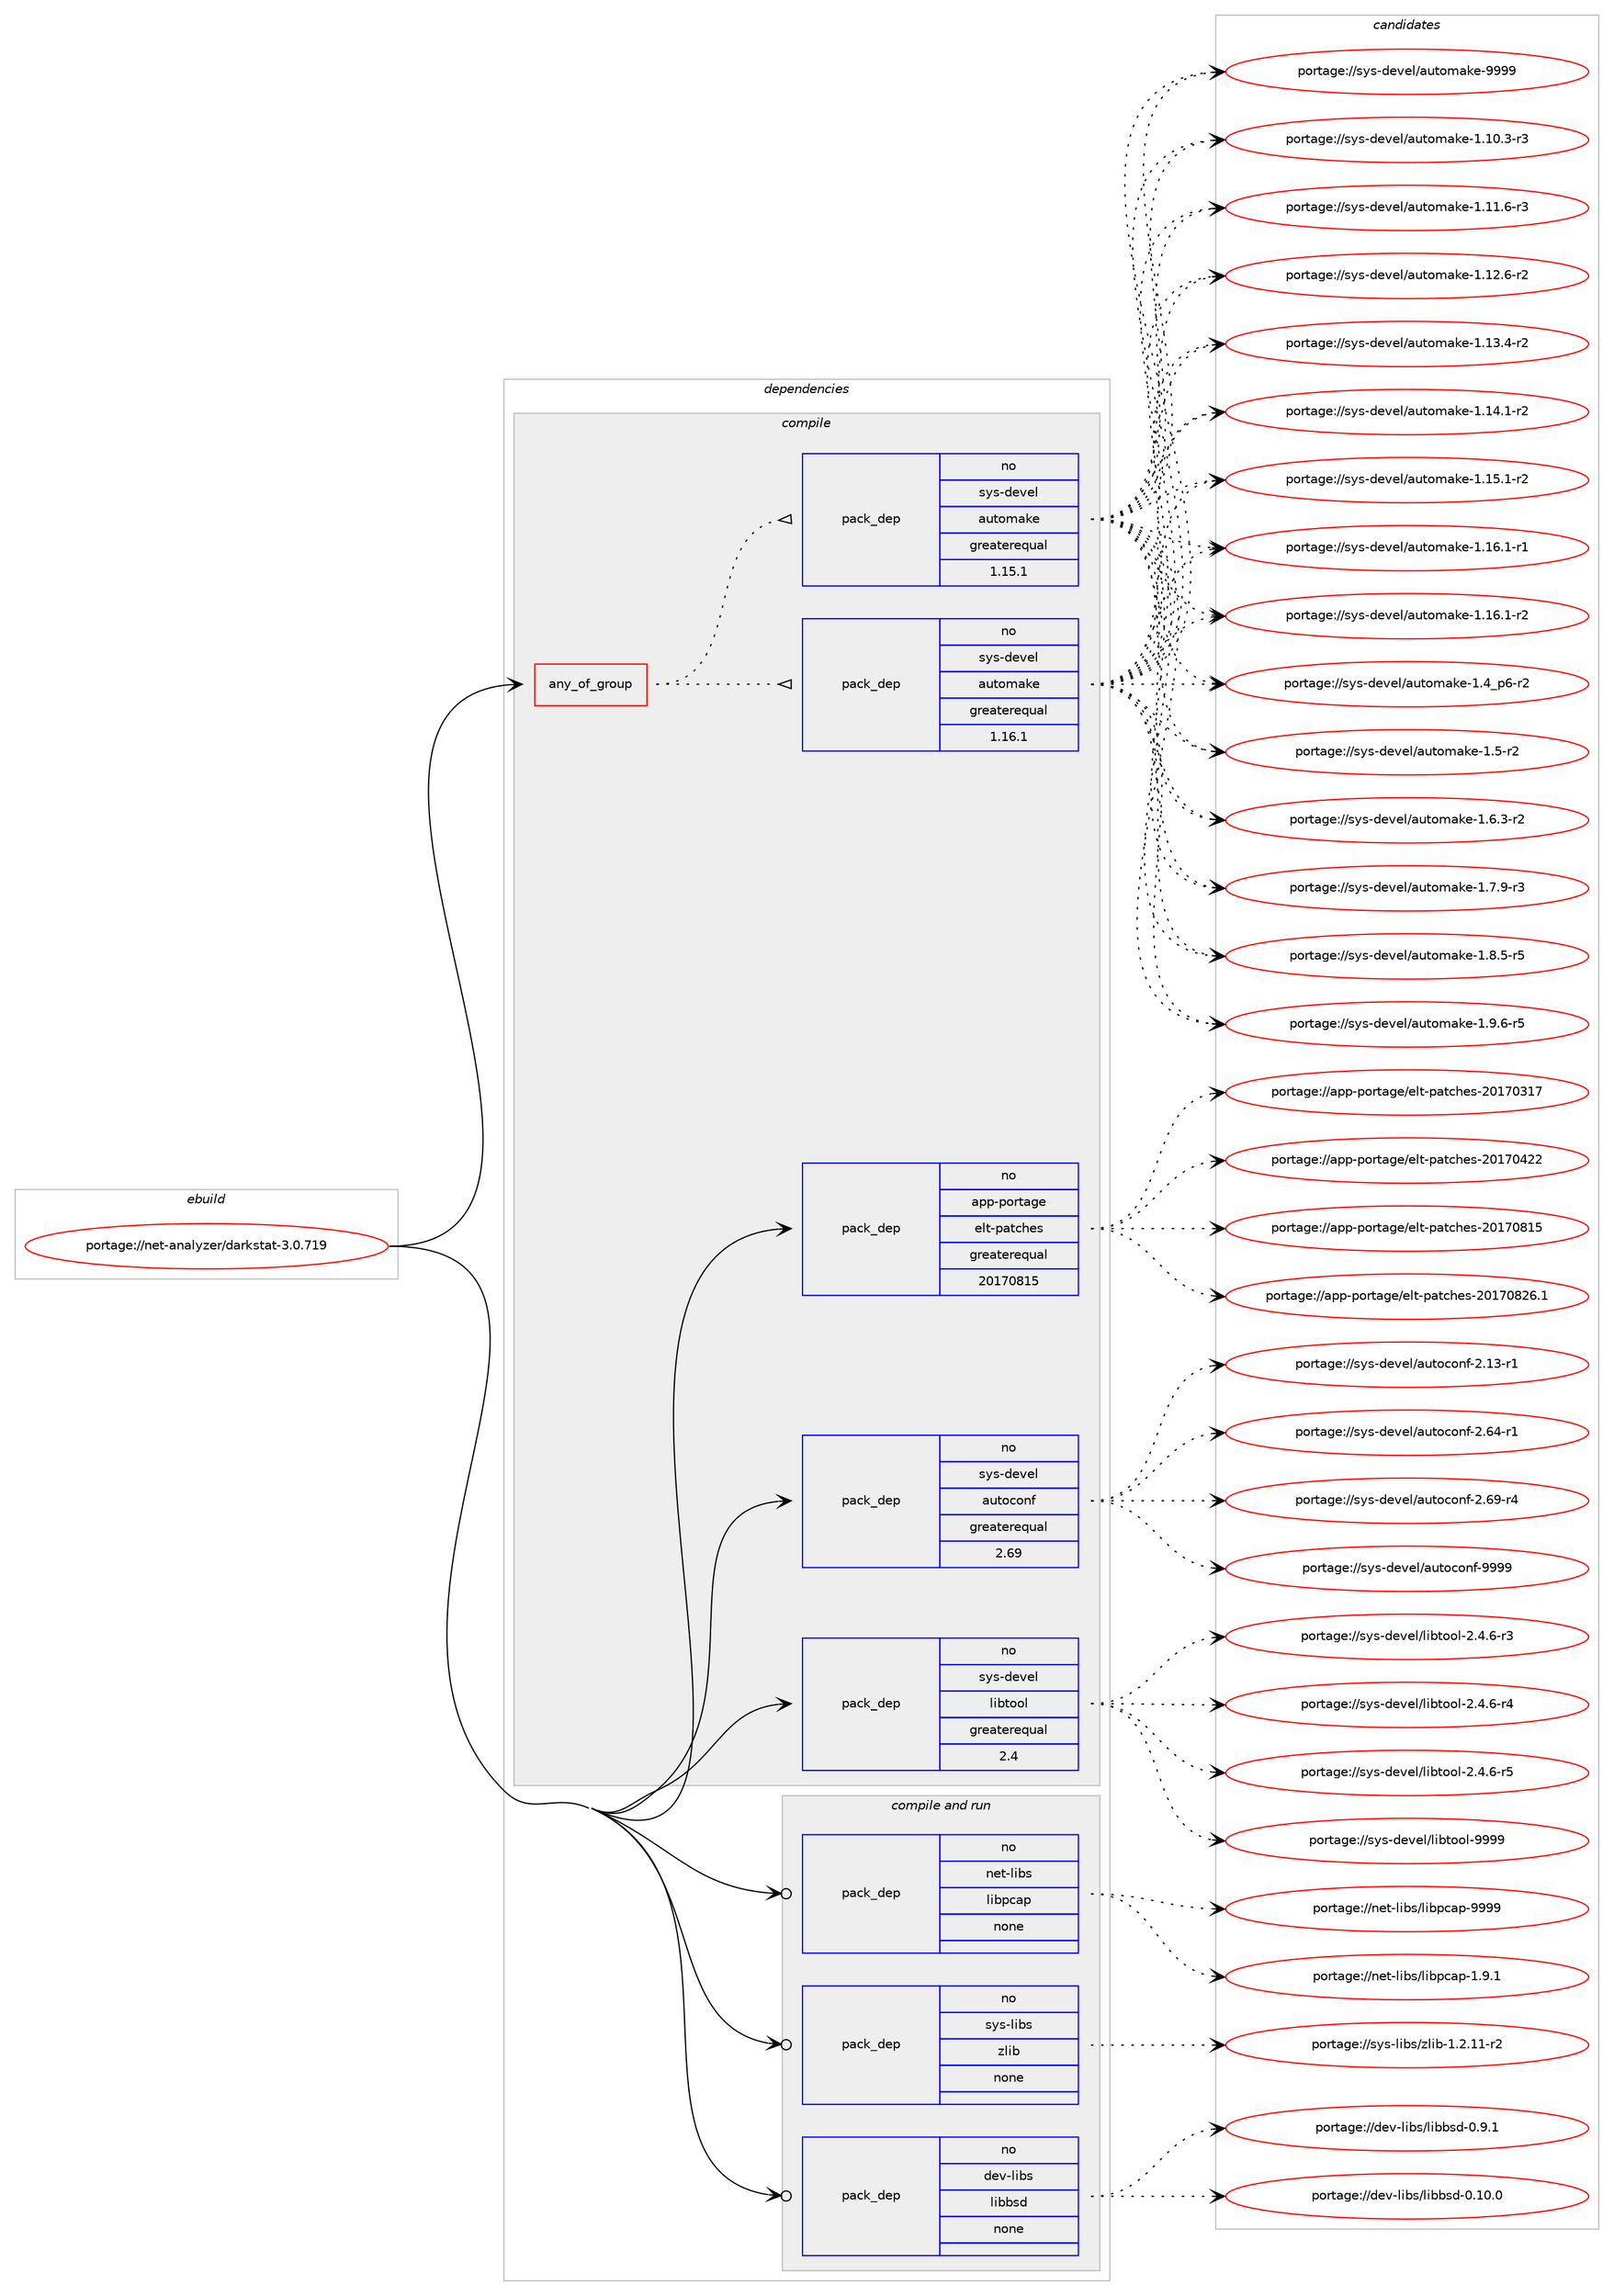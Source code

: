 digraph prolog {

# *************
# Graph options
# *************

newrank=true;
concentrate=true;
compound=true;
graph [rankdir=LR,fontname=Helvetica,fontsize=10,ranksep=1.5];#, ranksep=2.5, nodesep=0.2];
edge  [arrowhead=vee];
node  [fontname=Helvetica,fontsize=10];

# **********
# The ebuild
# **********

subgraph cluster_leftcol {
color=gray;
rank=same;
label=<<i>ebuild</i>>;
id [label="portage://net-analyzer/darkstat-3.0.719", color=red, width=4, href="../net-analyzer/darkstat-3.0.719.svg"];
}

# ****************
# The dependencies
# ****************

subgraph cluster_midcol {
color=gray;
label=<<i>dependencies</i>>;
subgraph cluster_compile {
fillcolor="#eeeeee";
style=filled;
label=<<i>compile</i>>;
subgraph any5500 {
dependency344787 [label=<<TABLE BORDER="0" CELLBORDER="1" CELLSPACING="0" CELLPADDING="4"><TR><TD CELLPADDING="10">any_of_group</TD></TR></TABLE>>, shape=none, color=red];subgraph pack253151 {
dependency344788 [label=<<TABLE BORDER="0" CELLBORDER="1" CELLSPACING="0" CELLPADDING="4" WIDTH="220"><TR><TD ROWSPAN="6" CELLPADDING="30">pack_dep</TD></TR><TR><TD WIDTH="110">no</TD></TR><TR><TD>sys-devel</TD></TR><TR><TD>automake</TD></TR><TR><TD>greaterequal</TD></TR><TR><TD>1.16.1</TD></TR></TABLE>>, shape=none, color=blue];
}
dependency344787:e -> dependency344788:w [weight=20,style="dotted",arrowhead="oinv"];
subgraph pack253152 {
dependency344789 [label=<<TABLE BORDER="0" CELLBORDER="1" CELLSPACING="0" CELLPADDING="4" WIDTH="220"><TR><TD ROWSPAN="6" CELLPADDING="30">pack_dep</TD></TR><TR><TD WIDTH="110">no</TD></TR><TR><TD>sys-devel</TD></TR><TR><TD>automake</TD></TR><TR><TD>greaterequal</TD></TR><TR><TD>1.15.1</TD></TR></TABLE>>, shape=none, color=blue];
}
dependency344787:e -> dependency344789:w [weight=20,style="dotted",arrowhead="oinv"];
}
id:e -> dependency344787:w [weight=20,style="solid",arrowhead="vee"];
subgraph pack253153 {
dependency344790 [label=<<TABLE BORDER="0" CELLBORDER="1" CELLSPACING="0" CELLPADDING="4" WIDTH="220"><TR><TD ROWSPAN="6" CELLPADDING="30">pack_dep</TD></TR><TR><TD WIDTH="110">no</TD></TR><TR><TD>app-portage</TD></TR><TR><TD>elt-patches</TD></TR><TR><TD>greaterequal</TD></TR><TR><TD>20170815</TD></TR></TABLE>>, shape=none, color=blue];
}
id:e -> dependency344790:w [weight=20,style="solid",arrowhead="vee"];
subgraph pack253154 {
dependency344791 [label=<<TABLE BORDER="0" CELLBORDER="1" CELLSPACING="0" CELLPADDING="4" WIDTH="220"><TR><TD ROWSPAN="6" CELLPADDING="30">pack_dep</TD></TR><TR><TD WIDTH="110">no</TD></TR><TR><TD>sys-devel</TD></TR><TR><TD>autoconf</TD></TR><TR><TD>greaterequal</TD></TR><TR><TD>2.69</TD></TR></TABLE>>, shape=none, color=blue];
}
id:e -> dependency344791:w [weight=20,style="solid",arrowhead="vee"];
subgraph pack253155 {
dependency344792 [label=<<TABLE BORDER="0" CELLBORDER="1" CELLSPACING="0" CELLPADDING="4" WIDTH="220"><TR><TD ROWSPAN="6" CELLPADDING="30">pack_dep</TD></TR><TR><TD WIDTH="110">no</TD></TR><TR><TD>sys-devel</TD></TR><TR><TD>libtool</TD></TR><TR><TD>greaterequal</TD></TR><TR><TD>2.4</TD></TR></TABLE>>, shape=none, color=blue];
}
id:e -> dependency344792:w [weight=20,style="solid",arrowhead="vee"];
}
subgraph cluster_compileandrun {
fillcolor="#eeeeee";
style=filled;
label=<<i>compile and run</i>>;
subgraph pack253156 {
dependency344793 [label=<<TABLE BORDER="0" CELLBORDER="1" CELLSPACING="0" CELLPADDING="4" WIDTH="220"><TR><TD ROWSPAN="6" CELLPADDING="30">pack_dep</TD></TR><TR><TD WIDTH="110">no</TD></TR><TR><TD>dev-libs</TD></TR><TR><TD>libbsd</TD></TR><TR><TD>none</TD></TR><TR><TD></TD></TR></TABLE>>, shape=none, color=blue];
}
id:e -> dependency344793:w [weight=20,style="solid",arrowhead="odotvee"];
subgraph pack253157 {
dependency344794 [label=<<TABLE BORDER="0" CELLBORDER="1" CELLSPACING="0" CELLPADDING="4" WIDTH="220"><TR><TD ROWSPAN="6" CELLPADDING="30">pack_dep</TD></TR><TR><TD WIDTH="110">no</TD></TR><TR><TD>net-libs</TD></TR><TR><TD>libpcap</TD></TR><TR><TD>none</TD></TR><TR><TD></TD></TR></TABLE>>, shape=none, color=blue];
}
id:e -> dependency344794:w [weight=20,style="solid",arrowhead="odotvee"];
subgraph pack253158 {
dependency344795 [label=<<TABLE BORDER="0" CELLBORDER="1" CELLSPACING="0" CELLPADDING="4" WIDTH="220"><TR><TD ROWSPAN="6" CELLPADDING="30">pack_dep</TD></TR><TR><TD WIDTH="110">no</TD></TR><TR><TD>sys-libs</TD></TR><TR><TD>zlib</TD></TR><TR><TD>none</TD></TR><TR><TD></TD></TR></TABLE>>, shape=none, color=blue];
}
id:e -> dependency344795:w [weight=20,style="solid",arrowhead="odotvee"];
}
subgraph cluster_run {
fillcolor="#eeeeee";
style=filled;
label=<<i>run</i>>;
}
}

# **************
# The candidates
# **************

subgraph cluster_choices {
rank=same;
color=gray;
label=<<i>candidates</i>>;

subgraph choice253151 {
color=black;
nodesep=1;
choiceportage11512111545100101118101108479711711611110997107101454946494846514511451 [label="portage://sys-devel/automake-1.10.3-r3", color=red, width=4,href="../sys-devel/automake-1.10.3-r3.svg"];
choiceportage11512111545100101118101108479711711611110997107101454946494946544511451 [label="portage://sys-devel/automake-1.11.6-r3", color=red, width=4,href="../sys-devel/automake-1.11.6-r3.svg"];
choiceportage11512111545100101118101108479711711611110997107101454946495046544511450 [label="portage://sys-devel/automake-1.12.6-r2", color=red, width=4,href="../sys-devel/automake-1.12.6-r2.svg"];
choiceportage11512111545100101118101108479711711611110997107101454946495146524511450 [label="portage://sys-devel/automake-1.13.4-r2", color=red, width=4,href="../sys-devel/automake-1.13.4-r2.svg"];
choiceportage11512111545100101118101108479711711611110997107101454946495246494511450 [label="portage://sys-devel/automake-1.14.1-r2", color=red, width=4,href="../sys-devel/automake-1.14.1-r2.svg"];
choiceportage11512111545100101118101108479711711611110997107101454946495346494511450 [label="portage://sys-devel/automake-1.15.1-r2", color=red, width=4,href="../sys-devel/automake-1.15.1-r2.svg"];
choiceportage11512111545100101118101108479711711611110997107101454946495446494511449 [label="portage://sys-devel/automake-1.16.1-r1", color=red, width=4,href="../sys-devel/automake-1.16.1-r1.svg"];
choiceportage11512111545100101118101108479711711611110997107101454946495446494511450 [label="portage://sys-devel/automake-1.16.1-r2", color=red, width=4,href="../sys-devel/automake-1.16.1-r2.svg"];
choiceportage115121115451001011181011084797117116111109971071014549465295112544511450 [label="portage://sys-devel/automake-1.4_p6-r2", color=red, width=4,href="../sys-devel/automake-1.4_p6-r2.svg"];
choiceportage11512111545100101118101108479711711611110997107101454946534511450 [label="portage://sys-devel/automake-1.5-r2", color=red, width=4,href="../sys-devel/automake-1.5-r2.svg"];
choiceportage115121115451001011181011084797117116111109971071014549465446514511450 [label="portage://sys-devel/automake-1.6.3-r2", color=red, width=4,href="../sys-devel/automake-1.6.3-r2.svg"];
choiceportage115121115451001011181011084797117116111109971071014549465546574511451 [label="portage://sys-devel/automake-1.7.9-r3", color=red, width=4,href="../sys-devel/automake-1.7.9-r3.svg"];
choiceportage115121115451001011181011084797117116111109971071014549465646534511453 [label="portage://sys-devel/automake-1.8.5-r5", color=red, width=4,href="../sys-devel/automake-1.8.5-r5.svg"];
choiceportage115121115451001011181011084797117116111109971071014549465746544511453 [label="portage://sys-devel/automake-1.9.6-r5", color=red, width=4,href="../sys-devel/automake-1.9.6-r5.svg"];
choiceportage115121115451001011181011084797117116111109971071014557575757 [label="portage://sys-devel/automake-9999", color=red, width=4,href="../sys-devel/automake-9999.svg"];
dependency344788:e -> choiceportage11512111545100101118101108479711711611110997107101454946494846514511451:w [style=dotted,weight="100"];
dependency344788:e -> choiceportage11512111545100101118101108479711711611110997107101454946494946544511451:w [style=dotted,weight="100"];
dependency344788:e -> choiceportage11512111545100101118101108479711711611110997107101454946495046544511450:w [style=dotted,weight="100"];
dependency344788:e -> choiceportage11512111545100101118101108479711711611110997107101454946495146524511450:w [style=dotted,weight="100"];
dependency344788:e -> choiceportage11512111545100101118101108479711711611110997107101454946495246494511450:w [style=dotted,weight="100"];
dependency344788:e -> choiceportage11512111545100101118101108479711711611110997107101454946495346494511450:w [style=dotted,weight="100"];
dependency344788:e -> choiceportage11512111545100101118101108479711711611110997107101454946495446494511449:w [style=dotted,weight="100"];
dependency344788:e -> choiceportage11512111545100101118101108479711711611110997107101454946495446494511450:w [style=dotted,weight="100"];
dependency344788:e -> choiceportage115121115451001011181011084797117116111109971071014549465295112544511450:w [style=dotted,weight="100"];
dependency344788:e -> choiceportage11512111545100101118101108479711711611110997107101454946534511450:w [style=dotted,weight="100"];
dependency344788:e -> choiceportage115121115451001011181011084797117116111109971071014549465446514511450:w [style=dotted,weight="100"];
dependency344788:e -> choiceportage115121115451001011181011084797117116111109971071014549465546574511451:w [style=dotted,weight="100"];
dependency344788:e -> choiceportage115121115451001011181011084797117116111109971071014549465646534511453:w [style=dotted,weight="100"];
dependency344788:e -> choiceportage115121115451001011181011084797117116111109971071014549465746544511453:w [style=dotted,weight="100"];
dependency344788:e -> choiceportage115121115451001011181011084797117116111109971071014557575757:w [style=dotted,weight="100"];
}
subgraph choice253152 {
color=black;
nodesep=1;
choiceportage11512111545100101118101108479711711611110997107101454946494846514511451 [label="portage://sys-devel/automake-1.10.3-r3", color=red, width=4,href="../sys-devel/automake-1.10.3-r3.svg"];
choiceportage11512111545100101118101108479711711611110997107101454946494946544511451 [label="portage://sys-devel/automake-1.11.6-r3", color=red, width=4,href="../sys-devel/automake-1.11.6-r3.svg"];
choiceportage11512111545100101118101108479711711611110997107101454946495046544511450 [label="portage://sys-devel/automake-1.12.6-r2", color=red, width=4,href="../sys-devel/automake-1.12.6-r2.svg"];
choiceportage11512111545100101118101108479711711611110997107101454946495146524511450 [label="portage://sys-devel/automake-1.13.4-r2", color=red, width=4,href="../sys-devel/automake-1.13.4-r2.svg"];
choiceportage11512111545100101118101108479711711611110997107101454946495246494511450 [label="portage://sys-devel/automake-1.14.1-r2", color=red, width=4,href="../sys-devel/automake-1.14.1-r2.svg"];
choiceportage11512111545100101118101108479711711611110997107101454946495346494511450 [label="portage://sys-devel/automake-1.15.1-r2", color=red, width=4,href="../sys-devel/automake-1.15.1-r2.svg"];
choiceportage11512111545100101118101108479711711611110997107101454946495446494511449 [label="portage://sys-devel/automake-1.16.1-r1", color=red, width=4,href="../sys-devel/automake-1.16.1-r1.svg"];
choiceportage11512111545100101118101108479711711611110997107101454946495446494511450 [label="portage://sys-devel/automake-1.16.1-r2", color=red, width=4,href="../sys-devel/automake-1.16.1-r2.svg"];
choiceportage115121115451001011181011084797117116111109971071014549465295112544511450 [label="portage://sys-devel/automake-1.4_p6-r2", color=red, width=4,href="../sys-devel/automake-1.4_p6-r2.svg"];
choiceportage11512111545100101118101108479711711611110997107101454946534511450 [label="portage://sys-devel/automake-1.5-r2", color=red, width=4,href="../sys-devel/automake-1.5-r2.svg"];
choiceportage115121115451001011181011084797117116111109971071014549465446514511450 [label="portage://sys-devel/automake-1.6.3-r2", color=red, width=4,href="../sys-devel/automake-1.6.3-r2.svg"];
choiceportage115121115451001011181011084797117116111109971071014549465546574511451 [label="portage://sys-devel/automake-1.7.9-r3", color=red, width=4,href="../sys-devel/automake-1.7.9-r3.svg"];
choiceportage115121115451001011181011084797117116111109971071014549465646534511453 [label="portage://sys-devel/automake-1.8.5-r5", color=red, width=4,href="../sys-devel/automake-1.8.5-r5.svg"];
choiceportage115121115451001011181011084797117116111109971071014549465746544511453 [label="portage://sys-devel/automake-1.9.6-r5", color=red, width=4,href="../sys-devel/automake-1.9.6-r5.svg"];
choiceportage115121115451001011181011084797117116111109971071014557575757 [label="portage://sys-devel/automake-9999", color=red, width=4,href="../sys-devel/automake-9999.svg"];
dependency344789:e -> choiceportage11512111545100101118101108479711711611110997107101454946494846514511451:w [style=dotted,weight="100"];
dependency344789:e -> choiceportage11512111545100101118101108479711711611110997107101454946494946544511451:w [style=dotted,weight="100"];
dependency344789:e -> choiceportage11512111545100101118101108479711711611110997107101454946495046544511450:w [style=dotted,weight="100"];
dependency344789:e -> choiceportage11512111545100101118101108479711711611110997107101454946495146524511450:w [style=dotted,weight="100"];
dependency344789:e -> choiceportage11512111545100101118101108479711711611110997107101454946495246494511450:w [style=dotted,weight="100"];
dependency344789:e -> choiceportage11512111545100101118101108479711711611110997107101454946495346494511450:w [style=dotted,weight="100"];
dependency344789:e -> choiceportage11512111545100101118101108479711711611110997107101454946495446494511449:w [style=dotted,weight="100"];
dependency344789:e -> choiceportage11512111545100101118101108479711711611110997107101454946495446494511450:w [style=dotted,weight="100"];
dependency344789:e -> choiceportage115121115451001011181011084797117116111109971071014549465295112544511450:w [style=dotted,weight="100"];
dependency344789:e -> choiceportage11512111545100101118101108479711711611110997107101454946534511450:w [style=dotted,weight="100"];
dependency344789:e -> choiceportage115121115451001011181011084797117116111109971071014549465446514511450:w [style=dotted,weight="100"];
dependency344789:e -> choiceportage115121115451001011181011084797117116111109971071014549465546574511451:w [style=dotted,weight="100"];
dependency344789:e -> choiceportage115121115451001011181011084797117116111109971071014549465646534511453:w [style=dotted,weight="100"];
dependency344789:e -> choiceportage115121115451001011181011084797117116111109971071014549465746544511453:w [style=dotted,weight="100"];
dependency344789:e -> choiceportage115121115451001011181011084797117116111109971071014557575757:w [style=dotted,weight="100"];
}
subgraph choice253153 {
color=black;
nodesep=1;
choiceportage97112112451121111141169710310147101108116451129711699104101115455048495548514955 [label="portage://app-portage/elt-patches-20170317", color=red, width=4,href="../app-portage/elt-patches-20170317.svg"];
choiceportage97112112451121111141169710310147101108116451129711699104101115455048495548525050 [label="portage://app-portage/elt-patches-20170422", color=red, width=4,href="../app-portage/elt-patches-20170422.svg"];
choiceportage97112112451121111141169710310147101108116451129711699104101115455048495548564953 [label="portage://app-portage/elt-patches-20170815", color=red, width=4,href="../app-portage/elt-patches-20170815.svg"];
choiceportage971121124511211111411697103101471011081164511297116991041011154550484955485650544649 [label="portage://app-portage/elt-patches-20170826.1", color=red, width=4,href="../app-portage/elt-patches-20170826.1.svg"];
dependency344790:e -> choiceportage97112112451121111141169710310147101108116451129711699104101115455048495548514955:w [style=dotted,weight="100"];
dependency344790:e -> choiceportage97112112451121111141169710310147101108116451129711699104101115455048495548525050:w [style=dotted,weight="100"];
dependency344790:e -> choiceportage97112112451121111141169710310147101108116451129711699104101115455048495548564953:w [style=dotted,weight="100"];
dependency344790:e -> choiceportage971121124511211111411697103101471011081164511297116991041011154550484955485650544649:w [style=dotted,weight="100"];
}
subgraph choice253154 {
color=black;
nodesep=1;
choiceportage1151211154510010111810110847971171161119911111010245504649514511449 [label="portage://sys-devel/autoconf-2.13-r1", color=red, width=4,href="../sys-devel/autoconf-2.13-r1.svg"];
choiceportage1151211154510010111810110847971171161119911111010245504654524511449 [label="portage://sys-devel/autoconf-2.64-r1", color=red, width=4,href="../sys-devel/autoconf-2.64-r1.svg"];
choiceportage1151211154510010111810110847971171161119911111010245504654574511452 [label="portage://sys-devel/autoconf-2.69-r4", color=red, width=4,href="../sys-devel/autoconf-2.69-r4.svg"];
choiceportage115121115451001011181011084797117116111991111101024557575757 [label="portage://sys-devel/autoconf-9999", color=red, width=4,href="../sys-devel/autoconf-9999.svg"];
dependency344791:e -> choiceportage1151211154510010111810110847971171161119911111010245504649514511449:w [style=dotted,weight="100"];
dependency344791:e -> choiceportage1151211154510010111810110847971171161119911111010245504654524511449:w [style=dotted,weight="100"];
dependency344791:e -> choiceportage1151211154510010111810110847971171161119911111010245504654574511452:w [style=dotted,weight="100"];
dependency344791:e -> choiceportage115121115451001011181011084797117116111991111101024557575757:w [style=dotted,weight="100"];
}
subgraph choice253155 {
color=black;
nodesep=1;
choiceportage1151211154510010111810110847108105981161111111084550465246544511451 [label="portage://sys-devel/libtool-2.4.6-r3", color=red, width=4,href="../sys-devel/libtool-2.4.6-r3.svg"];
choiceportage1151211154510010111810110847108105981161111111084550465246544511452 [label="portage://sys-devel/libtool-2.4.6-r4", color=red, width=4,href="../sys-devel/libtool-2.4.6-r4.svg"];
choiceportage1151211154510010111810110847108105981161111111084550465246544511453 [label="portage://sys-devel/libtool-2.4.6-r5", color=red, width=4,href="../sys-devel/libtool-2.4.6-r5.svg"];
choiceportage1151211154510010111810110847108105981161111111084557575757 [label="portage://sys-devel/libtool-9999", color=red, width=4,href="../sys-devel/libtool-9999.svg"];
dependency344792:e -> choiceportage1151211154510010111810110847108105981161111111084550465246544511451:w [style=dotted,weight="100"];
dependency344792:e -> choiceportage1151211154510010111810110847108105981161111111084550465246544511452:w [style=dotted,weight="100"];
dependency344792:e -> choiceportage1151211154510010111810110847108105981161111111084550465246544511453:w [style=dotted,weight="100"];
dependency344792:e -> choiceportage1151211154510010111810110847108105981161111111084557575757:w [style=dotted,weight="100"];
}
subgraph choice253156 {
color=black;
nodesep=1;
choiceportage100101118451081059811547108105989811510045484649484648 [label="portage://dev-libs/libbsd-0.10.0", color=red, width=4,href="../dev-libs/libbsd-0.10.0.svg"];
choiceportage1001011184510810598115471081059898115100454846574649 [label="portage://dev-libs/libbsd-0.9.1", color=red, width=4,href="../dev-libs/libbsd-0.9.1.svg"];
dependency344793:e -> choiceportage100101118451081059811547108105989811510045484649484648:w [style=dotted,weight="100"];
dependency344793:e -> choiceportage1001011184510810598115471081059898115100454846574649:w [style=dotted,weight="100"];
}
subgraph choice253157 {
color=black;
nodesep=1;
choiceportage110101116451081059811547108105981129997112454946574649 [label="portage://net-libs/libpcap-1.9.1", color=red, width=4,href="../net-libs/libpcap-1.9.1.svg"];
choiceportage1101011164510810598115471081059811299971124557575757 [label="portage://net-libs/libpcap-9999", color=red, width=4,href="../net-libs/libpcap-9999.svg"];
dependency344794:e -> choiceportage110101116451081059811547108105981129997112454946574649:w [style=dotted,weight="100"];
dependency344794:e -> choiceportage1101011164510810598115471081059811299971124557575757:w [style=dotted,weight="100"];
}
subgraph choice253158 {
color=black;
nodesep=1;
choiceportage11512111545108105981154712210810598454946504649494511450 [label="portage://sys-libs/zlib-1.2.11-r2", color=red, width=4,href="../sys-libs/zlib-1.2.11-r2.svg"];
dependency344795:e -> choiceportage11512111545108105981154712210810598454946504649494511450:w [style=dotted,weight="100"];
}
}

}
